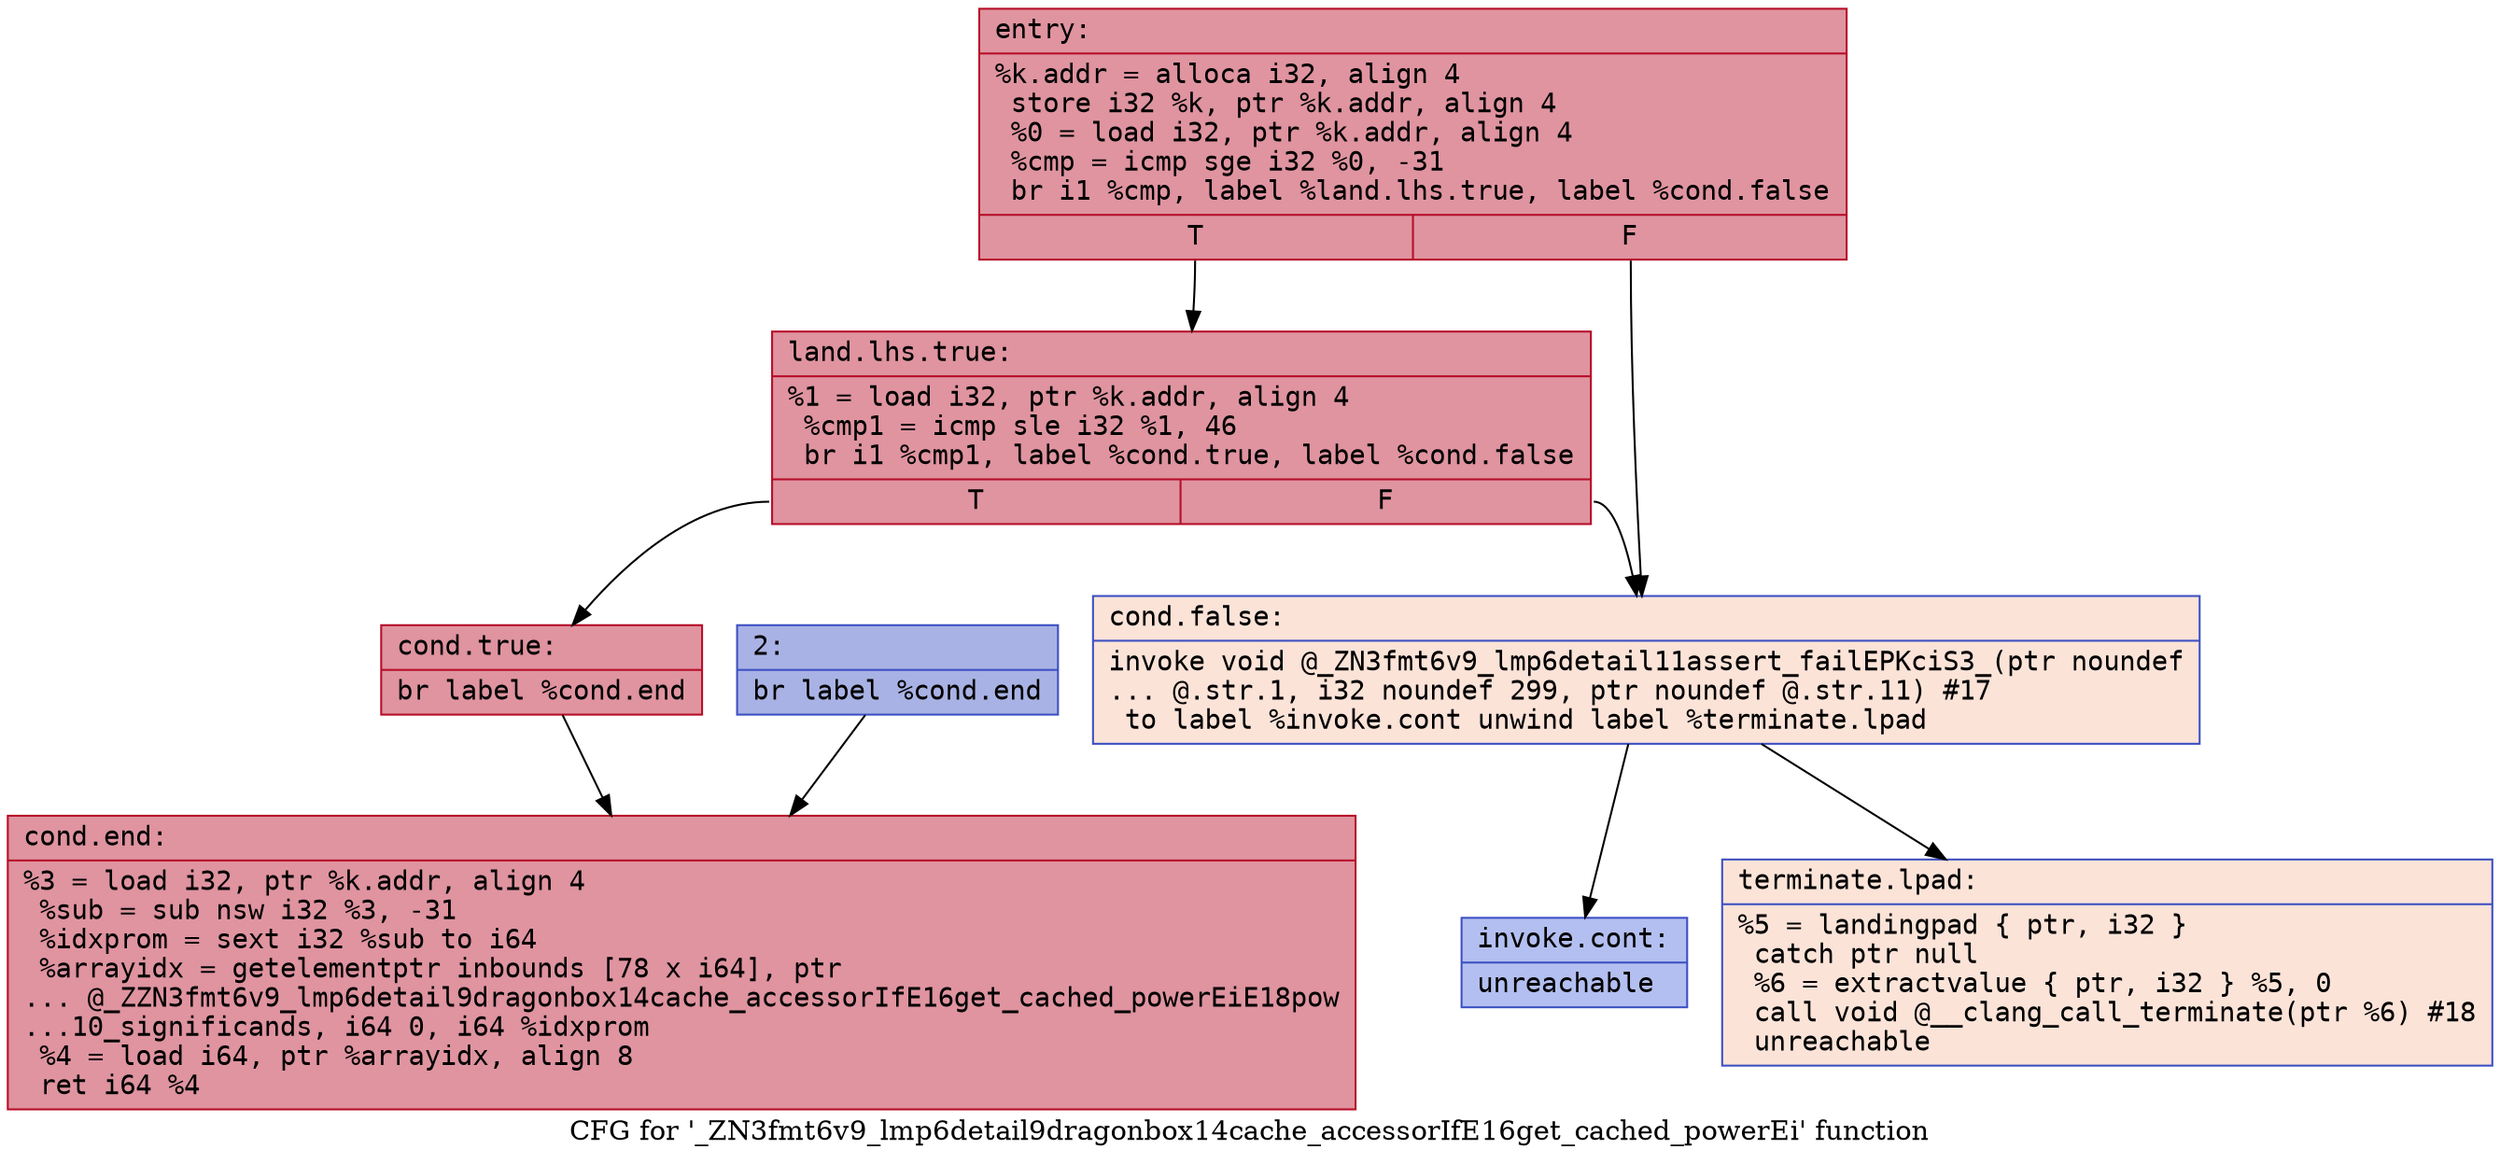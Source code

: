 digraph "CFG for '_ZN3fmt6v9_lmp6detail9dragonbox14cache_accessorIfE16get_cached_powerEi' function" {
	label="CFG for '_ZN3fmt6v9_lmp6detail9dragonbox14cache_accessorIfE16get_cached_powerEi' function";

	Node0x55fec2fe4150 [shape=record,color="#b70d28ff", style=filled, fillcolor="#b70d2870" fontname="Courier",label="{entry:\l|  %k.addr = alloca i32, align 4\l  store i32 %k, ptr %k.addr, align 4\l  %0 = load i32, ptr %k.addr, align 4\l  %cmp = icmp sge i32 %0, -31\l  br i1 %cmp, label %land.lhs.true, label %cond.false\l|{<s0>T|<s1>F}}"];
	Node0x55fec2fe4150:s0 -> Node0x55fec2fe41a0[tooltip="entry -> land.lhs.true\nProbability 100.00%" ];
	Node0x55fec2fe4150:s1 -> Node0x55fec2fe4660[tooltip="entry -> cond.false\nProbability 0.00%" ];
	Node0x55fec2fe41a0 [shape=record,color="#b70d28ff", style=filled, fillcolor="#b70d2870" fontname="Courier",label="{land.lhs.true:\l|  %1 = load i32, ptr %k.addr, align 4\l  %cmp1 = icmp sle i32 %1, 46\l  br i1 %cmp1, label %cond.true, label %cond.false\l|{<s0>T|<s1>F}}"];
	Node0x55fec2fe41a0:s0 -> Node0x55fec2fe48f0[tooltip="land.lhs.true -> cond.true\nProbability 100.00%" ];
	Node0x55fec2fe41a0:s1 -> Node0x55fec2fe4660[tooltip="land.lhs.true -> cond.false\nProbability 0.00%" ];
	Node0x55fec2fe48f0 [shape=record,color="#b70d28ff", style=filled, fillcolor="#b70d2870" fontname="Courier",label="{cond.true:\l|  br label %cond.end\l}"];
	Node0x55fec2fe48f0 -> Node0x55fec2fe4a20[tooltip="cond.true -> cond.end\nProbability 100.00%" ];
	Node0x55fec2fe4660 [shape=record,color="#3d50c3ff", style=filled, fillcolor="#f6bfa670" fontname="Courier",label="{cond.false:\l|  invoke void @_ZN3fmt6v9_lmp6detail11assert_failEPKciS3_(ptr noundef\l... @.str.1, i32 noundef 299, ptr noundef @.str.11) #17\l          to label %invoke.cont unwind label %terminate.lpad\l}"];
	Node0x55fec2fe4660 -> Node0x55fec2fe4b60[tooltip="cond.false -> invoke.cont\nProbability 0.00%" ];
	Node0x55fec2fe4660 -> Node0x55fec2fe4be0[tooltip="cond.false -> terminate.lpad\nProbability 100.00%" ];
	Node0x55fec2fe4b60 [shape=record,color="#3d50c3ff", style=filled, fillcolor="#536edd70" fontname="Courier",label="{invoke.cont:\l|  unreachable\l}"];
	Node0x55fec2fe4e90 [shape=record,color="#3d50c3ff", style=filled, fillcolor="#3d50c370" fontname="Courier",label="{2:\l|  br label %cond.end\l}"];
	Node0x55fec2fe4e90 -> Node0x55fec2fe4a20[tooltip="2 -> cond.end\nProbability 100.00%" ];
	Node0x55fec2fe4a20 [shape=record,color="#b70d28ff", style=filled, fillcolor="#b70d2870" fontname="Courier",label="{cond.end:\l|  %3 = load i32, ptr %k.addr, align 4\l  %sub = sub nsw i32 %3, -31\l  %idxprom = sext i32 %sub to i64\l  %arrayidx = getelementptr inbounds [78 x i64], ptr\l... @_ZZN3fmt6v9_lmp6detail9dragonbox14cache_accessorIfE16get_cached_powerEiE18pow\l...10_significands, i64 0, i64 %idxprom\l  %4 = load i64, ptr %arrayidx, align 8\l  ret i64 %4\l}"];
	Node0x55fec2fe4be0 [shape=record,color="#3d50c3ff", style=filled, fillcolor="#f6bfa670" fontname="Courier",label="{terminate.lpad:\l|  %5 = landingpad \{ ptr, i32 \}\l          catch ptr null\l  %6 = extractvalue \{ ptr, i32 \} %5, 0\l  call void @__clang_call_terminate(ptr %6) #18\l  unreachable\l}"];
}
